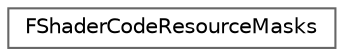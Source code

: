digraph "Graphical Class Hierarchy"
{
 // INTERACTIVE_SVG=YES
 // LATEX_PDF_SIZE
  bgcolor="transparent";
  edge [fontname=Helvetica,fontsize=10,labelfontname=Helvetica,labelfontsize=10];
  node [fontname=Helvetica,fontsize=10,shape=box,height=0.2,width=0.4];
  rankdir="LR";
  Node0 [id="Node000000",label="FShaderCodeResourceMasks",height=0.2,width=0.4,color="grey40", fillcolor="white", style="filled",URL="$d9/d52/structFShaderCodeResourceMasks.html",tooltip=" "];
}
